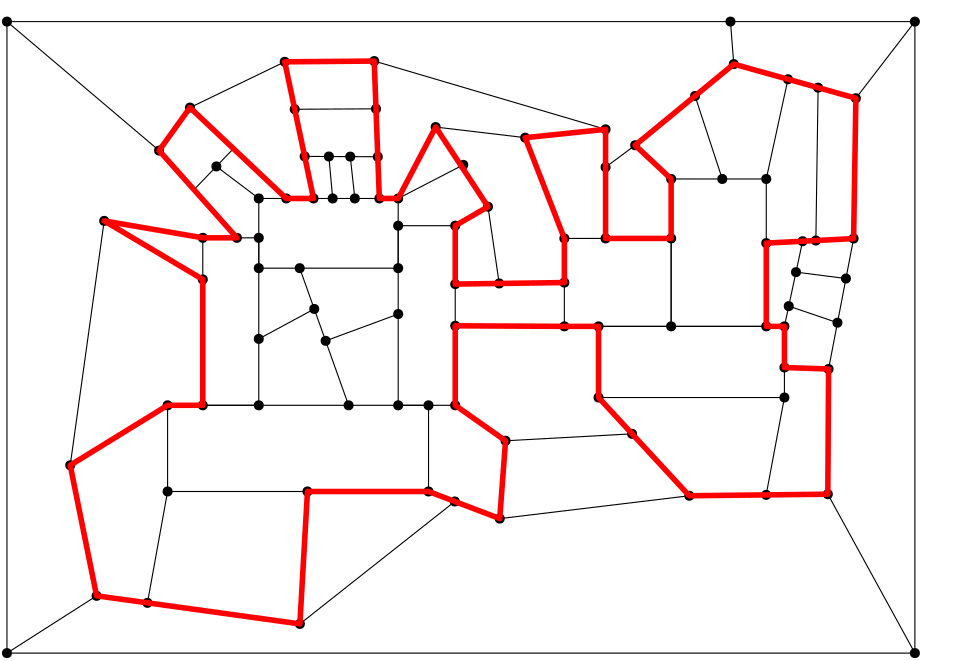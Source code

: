 <?xml version="1.0"?>
<!DOCTYPE ipe SYSTEM "ipe.dtd">
<ipe version="70206" creator="Ipe 7.2.7">
<info created="D:20180929072549" modified="D:20190201055708"/>
<preamble>\usepackage{kpfonts}</preamble>
<ipestyle name="basic">
<symbol name="arrow/arc(spx)">
<path stroke="sym-stroke" fill="sym-stroke" pen="sym-pen">
0 0 m
-1 0.333 l
-1 -0.333 l
h
</path>
</symbol>
<symbol name="arrow/farc(spx)">
<path stroke="sym-stroke" fill="white" pen="sym-pen">
0 0 m
-1 0.333 l
-1 -0.333 l
h
</path>
</symbol>
<symbol name="arrow/ptarc(spx)">
<path stroke="sym-stroke" fill="sym-stroke" pen="sym-pen">
0 0 m
-1 0.333 l
-0.8 0 l
-1 -0.333 l
h
</path>
</symbol>
<symbol name="arrow/fptarc(spx)">
<path stroke="sym-stroke" fill="white" pen="sym-pen">
0 0 m
-1 0.333 l
-0.8 0 l
-1 -0.333 l
h
</path>
</symbol>
<symbol name="mark/circle(sx)" transformations="translations">
<path fill="sym-stroke">
0.6 0 0 0.6 0 0 e
0.4 0 0 0.4 0 0 e
</path>
</symbol>
<symbol name="mark/disk(sx)" transformations="translations">
<path fill="sym-stroke">
0.6 0 0 0.6 0 0 e
</path>
</symbol>
<symbol name="mark/fdisk(sfx)" transformations="translations">
<group>
<path fill="sym-fill">
0.5 0 0 0.5 0 0 e
</path>
<path fill="sym-stroke" fillrule="eofill">
0.6 0 0 0.6 0 0 e
0.4 0 0 0.4 0 0 e
</path>
</group>
</symbol>
<symbol name="mark/box(sx)" transformations="translations">
<path fill="sym-stroke" fillrule="eofill">
-0.6 -0.6 m
0.6 -0.6 l
0.6 0.6 l
-0.6 0.6 l
h
-0.4 -0.4 m
0.4 -0.4 l
0.4 0.4 l
-0.4 0.4 l
h
</path>
</symbol>
<symbol name="mark/square(sx)" transformations="translations">
<path fill="sym-stroke">
-0.6 -0.6 m
0.6 -0.6 l
0.6 0.6 l
-0.6 0.6 l
h
</path>
</symbol>
<symbol name="mark/fsquare(sfx)" transformations="translations">
<group>
<path fill="sym-fill">
-0.5 -0.5 m
0.5 -0.5 l
0.5 0.5 l
-0.5 0.5 l
h
</path>
<path fill="sym-stroke" fillrule="eofill">
-0.6 -0.6 m
0.6 -0.6 l
0.6 0.6 l
-0.6 0.6 l
h
-0.4 -0.4 m
0.4 -0.4 l
0.4 0.4 l
-0.4 0.4 l
h
</path>
</group>
</symbol>
<symbol name="mark/cross(sx)" transformations="translations">
<group>
<path fill="sym-stroke">
-0.43 -0.57 m
0.57 0.43 l
0.43 0.57 l
-0.57 -0.43 l
h
</path>
<path fill="sym-stroke">
-0.43 0.57 m
0.57 -0.43 l
0.43 -0.57 l
-0.57 0.43 l
h
</path>
</group>
</symbol>
<symbol name="arrow/fnormal(spx)">
<path stroke="sym-stroke" fill="white" pen="sym-pen">
0 0 m
-1 0.333 l
-1 -0.333 l
h
</path>
</symbol>
<symbol name="arrow/pointed(spx)">
<path stroke="sym-stroke" fill="sym-stroke" pen="sym-pen">
0 0 m
-1 0.333 l
-0.8 0 l
-1 -0.333 l
h
</path>
</symbol>
<symbol name="arrow/fpointed(spx)">
<path stroke="sym-stroke" fill="white" pen="sym-pen">
0 0 m
-1 0.333 l
-0.8 0 l
-1 -0.333 l
h
</path>
</symbol>
<symbol name="arrow/linear(spx)">
<path stroke="sym-stroke" pen="sym-pen">
-1 0.333 m
0 0 l
-1 -0.333 l
</path>
</symbol>
<symbol name="arrow/fdouble(spx)">
<path stroke="sym-stroke" fill="white" pen="sym-pen">
0 0 m
-1 0.333 l
-1 -0.333 l
h
-1 0 m
-2 0.333 l
-2 -0.333 l
h
</path>
</symbol>
<symbol name="arrow/double(spx)">
<path stroke="sym-stroke" fill="sym-stroke" pen="sym-pen">
0 0 m
-1 0.333 l
-1 -0.333 l
h
-1 0 m
-2 0.333 l
-2 -0.333 l
h
</path>
</symbol>
<pen name="heavier" value="0.8"/>
<pen name="fat" value="1.2"/>
<pen name="ultrafat" value="2"/>
<symbolsize name="large" value="5"/>
<symbolsize name="small" value="2"/>
<symbolsize name="tiny" value="1.1"/>
<arrowsize name="large" value="10"/>
<arrowsize name="small" value="5"/>
<arrowsize name="tiny" value="3"/>
<color name="red" value="1 0 0"/>
<color name="green" value="0 1 0"/>
<color name="blue" value="0 0 1"/>
<color name="yellow" value="1 1 0"/>
<color name="orange" value="1 0.647 0"/>
<color name="gold" value="1 0.843 0"/>
<color name="purple" value="0.627 0.125 0.941"/>
<color name="gray" value="0.745"/>
<color name="brown" value="0.647 0.165 0.165"/>
<color name="navy" value="0 0 0.502"/>
<color name="pink" value="1 0.753 0.796"/>
<color name="seagreen" value="0.18 0.545 0.341"/>
<color name="turquoise" value="0.251 0.878 0.816"/>
<color name="violet" value="0.933 0.51 0.933"/>
<color name="darkblue" value="0 0 0.545"/>
<color name="darkcyan" value="0 0.545 0.545"/>
<color name="darkgray" value="0.663"/>
<color name="darkgreen" value="0 0.392 0"/>
<color name="darkmagenta" value="0.545 0 0.545"/>
<color name="darkorange" value="1 0.549 0"/>
<color name="darkred" value="0.545 0 0"/>
<color name="lightblue" value="0.678 0.847 0.902"/>
<color name="lightcyan" value="0.878 1 1"/>
<color name="lightgray" value="0.827"/>
<color name="lightgreen" value="0.565 0.933 0.565"/>
<color name="lightyellow" value="1 1 0.878"/>
<dashstyle name="dashed" value="[4] 0"/>
<dashstyle name="dotted" value="[1 3] 0"/>
<dashstyle name="dash dotted" value="[4 2 1 2] 0"/>
<dashstyle name="dash dot dotted" value="[4 2 1 2 1 2] 0"/>
<textsize name="large" value="\large"/>
<textsize name="small" value="\small"/>
<textsize name="tiny" value="\tiny"/>
<textsize name="Large" value="\Large"/>
<textsize name="LARGE" value="\LARGE"/>
<textsize name="huge" value="\huge"/>
<textsize name="Huge" value="\Huge"/>
<textsize name="footnote" value="\footnotesize"/>
<textstyle name="center" begin="\begin{center}" end="\end{center}"/>
<textstyle name="itemize" begin="\begin{itemize}" end="\end{itemize}"/>
<textstyle name="item" begin="\begin{itemize}\item{}" end="\end{itemize}"/>
<gridsize name="4 pts" value="4"/>
<gridsize name="8 pts (~3 mm)" value="8"/>
<gridsize name="16 pts (~6 mm)" value="16"/>
<gridsize name="32 pts (~12 mm)" value="32"/>
<gridsize name="10 pts (~3.5 mm)" value="10"/>
<gridsize name="20 pts (~7 mm)" value="20"/>
<gridsize name="14 pts (~5 mm)" value="14"/>
<gridsize name="28 pts (~10 mm)" value="28"/>
<gridsize name="56 pts (~20 mm)" value="56"/>
<anglesize name="90 deg" value="90"/>
<anglesize name="60 deg" value="60"/>
<anglesize name="45 deg" value="45"/>
<anglesize name="30 deg" value="30"/>
<anglesize name="22.5 deg" value="22.5"/>
<opacity name="10%" value="0.1"/>
<opacity name="30%" value="0.3"/>
<opacity name="50%" value="0.5"/>
<opacity name="75%" value="0.75"/>
<tiling name="falling" angle="-60" step="4" width="1"/>
<tiling name="rising" angle="30" step="4" width="1"/>
</ipestyle>
<ipestyle name="brew">
<color name="brew1" value="0.552 0.827 0.78"/>
<color name="brew2" value="1 1 0.701"/>
<color name="brew3" value="0.745 0.729 0.854"/>
<color name="brew4" value="0.984 0.501 0.447"/>
<color name="brew5" value="0.501 0.694 0.827"/>
<color name="brew6" value="0.992 0.705 0.384"/>
<color name="brew7" value="0.701 0.87 0.411"/>
<color name="brew8" value="0.988 0.803 0.898"/>
</ipestyle>
<page>
<layer name="alpha"/>
<layer name="tpc0"/>
<layer name="tpc1"/>
<layer name="H"/>
<layer name="tilde-H"/>
<layer name="t0t1"/>
<view layers="alpha" active="alpha"/>
<view layers="alpha tpc0 tpc1" active="tpc0"/>
<view layers="H" active="H"/>
<view layers="tilde-H" active="tilde-H"/>
<view layers="tilde-H t0t1" active="t0t1"/>
<path layer="tpc0" fill="brew1">
157.019 684.193 m
158.662 669.125 l
167.483 669.125 l
166.924 684.142 l
h
</path>
<path fill="brew1">
140.6 684.277 m
143.796 669.125 l
150.685 669.125 l
149.324 684.232 l
h
</path>
<path layer="tpc1" fill="brew8">
165.642 718.589 m
167.483 669.125 l
174.271 669.125 l
187.761 694.831 l
206.603 666.158 l
210.634 638.525 l
234.089 638.851 l
234.089 654.744 l
219.983 691.008 l
248.929 694.012 l
h
</path>
<path fill="brew8">
65.6971 526.072 m
33.424 505.457 l
360.283 505.457 l
328.94 562.664 l
279.061 562.102 l
258.473 584.392 l
212.922 581.896 l
210.825 553.876 l
194.651 560.037 l
138.881 515.968 l
h
</path>
<path fill="brew8">
293.896 732.8 m
295.079 717.496 l
339.043 705.208 l
338.224 654.689 l
329.213 607.721 l
328.94 562.664 l
360.283 505.457 l
360.283 732.8 l
h
</path>
<path fill="brew8">
88.1949 686.366 m
99.3124 701.845 l
133.419 718.315 l
165.642 718.589 l
248.929 694.012 l
248.929 680.377 l
295.079 717.496 l
293.896 732.8 l
33.424 732.8 l
h
</path>
<path fill="brew8">
33.424 732.8 m
33.424 505.457 l
65.6971 526.072 l
56.2009 573.078 l
68.4266 661.053 l
103.927 654.954 l
116.216 654.954 l
88.1949 686.366 l
h
</path>
<path fill="brew1">
99.3124 701.845 m
133.965 669.125 l
143.796 669.125 l
133.419 718.315 l
h
</path>
<path fill="brew1">
319.858 653.732 m
306.78 653.051 l
306.78 623.08 l
313.315 623.08 l
h
</path>
<path fill="brew1">
314.87 630.366 m
332.412 624.397 l
329.213 607.721 l
313.315 608.267 l
313.315 623.08 l
h
</path>
<path fill="brew1">
319.858 653.732 m
338.224 654.689 l
335.463 640.297 l
317.482 642.603 l
h
</path>
<path fill="brew1">
194.806 659.323 m
194.806 638.305 l
210.634 638.525 l
206.603 666.158 l
h
</path>
<path fill="brew1">
194.806 623.286 m
194.806 594.66 l
212.922 581.896 l
258.473 584.392 l
246.399 597.464 l
246.399 623.08 l
h
</path>
<path fill="brew1">
141.611 563.639 m
138.881 515.968 l
194.651 560.037 l
185.194 563.639 l
h
</path>
<path fill="brew1">
68.4266 661.053 m
56.2009 573.078 l
91.2567 594.66 l
103.927 594.66 l
103.927 639.978 l
h
</path>
<path layer="tpc0" fill="brew1">
325.439 709.01 m
324.633 653.981 l
338.224 654.689 l
339.043 705.208 l
h
</path>
<path fill="brew1">
133.419 718.315 m
137.021 701.241 l
166.282 701.393 l
165.642 718.589 l
h
</path>
<path fill="brew1">
246.399 597.464 m
279.061 562.102 l
328.94 562.664 l
329.213 607.721 l
313.315 608.267 l
313.315 597.464 l
h
</path>
<path fill="brew1">
91.2567 594.66 m
56.2009 573.078 l
65.6971 526.072 l
138.881 515.968 l
141.611 563.639 l
91.2567 563.639 l
h
</path>
<path fill="brew1">
194.806 594.66 m
185.194 594.66 l
185.194 563.639 l
210.825 553.876 l
212.922 581.896 l
h
</path>
<path fill="brew1">
103.927 639.978 m
103.927 654.954 l
68.4266 661.053 l
h
</path>
<path fill="brew1">
116.216 654.954 m
88.1949 686.366 l
99.3124 701.845 l
133.965 669.125 l
124.084 669.125 l
124.084 654.954 l
h
</path>
<path fill="brew1">
174.271 659.323 m
174.271 669.125 l
187.761 694.831 l
206.603 666.158 l
194.806 659.323 l
h
</path>
<path fill="brew1">
219.983 691.008 m
248.929 694.012 l
248.929 654.744 l
234.089 654.744 l
h
</path>
<path fill="brew1">
259.579 688.277 m
276.823 674.124 l
290.941 676.142 l
306.78 676.142 l
314.59 712.043 l
295.079 717.496 l
h
</path>
<path fill="brew8">
137.021 701.241 m
140.6 684.277 l
166.924 684.142 l
166.282 701.393 l
h
</path>
<path fill="brew8">
314.59 712.043 m
306.78 676.142 l
306.78 653.051 l
324.633 653.981 l
325.439 709.01 l
h
</path>
<path fill="brew8">
246.399 623.08 m
246.399 597.464 l
313.315 597.464 l
313.315 623.08 l
h
</path>
<path fill="brew8">
272.538 676.142 m
306.78 676.142 l
306.78 623.08 l
272.538 623.08 l
h
</path>
<path fill="brew8">
234.089 654.744 m
234.089 623.08 l
272.538 623.08 l
272.538 654.744 l
h
</path>
<path fill="brew8">
124.084 669.125 m
124.084 644.031 l
174.271 644.031 l
174.271 669.125 l
h
</path>
<path fill="brew8">
194.806 638.305 m
234.089 638.851 l
234.089 623.08 l
194.806 623.286 l
h
</path>
<path fill="brew8">
174.271 659.323 m
194.806 659.323 l
194.806 594.66 l
174.271 594.66 l
h
</path>
<path fill="brew8">
91.2567 594.66 m
91.2567 563.639 l
185.194 563.639 l
185.194 594.66 l
h
</path>
<path fill="brew8">
103.927 654.954 m
103.927 594.66 l
124.084 594.66 l
124.084 654.954 l
h
</path>
<path fill="brew8">
259.579 688.277 m
248.929 680.377 l
</path>
<path layer="alpha" stroke="black">
248.929 680.377 m
259.579 688.277 l
</path>
<path stroke="black">
248.929 694.012 m
165.642 718.589 l
</path>
<path stroke="black">
99.3124 701.845 m
133.419 718.315 l
</path>
<path layer="tpc1" fill="brew1">
259.579 688.277 m
248.929 680.377 l
248.929 654.744 l
272.538 654.744 l
272.538 676.142 l
h
</path>
<path layer="alpha" stroke="black">
234.089 654.744 m
234.089 623.08 l
272.538 623.08 l
272.538 654.744 l
h
</path>
<path stroke="black">
246.399 623.08 m
246.399 597.464 l
313.315 597.464 l
313.315 623.08 l
h
</path>
<path stroke="black">
272.538 623.08 m
272.538 676.142 l
306.78 676.142 l
306.78 623.08 l
h
</path>
<path matrix="1.6 0 0 1.6 -12.1109 -413.958" stroke="black">
85.1219 676.927 m
85.1219 661.243 l
116.489 661.243 l
116.489 676.927 l
h
</path>
<path matrix="1.6 0 0 1.6 -12.1109 -413.958" stroke="black">
116.489 670.801 m
116.489 630.386 l
129.323 630.386 l
129.323 670.801 l
h
</path>
<path matrix="1.6 0 0 1.6 -12.1109 -413.958" stroke="black">
123.316 630.386 m
123.316 610.998 l
64.6048 610.998 l
64.6048 630.386 l
h
</path>
<path matrix="1.6 0 0 1.6 -12.1109 -413.958" stroke="black">
85.1219 668.07 m
85.1219 630.386 l
72.5239 630.386 l
72.5239 668.07 l
h
</path>
<path stroke="black">
281.144 706.027 m
290.941 676.142 l
</path>
<path stroke="black">
306.78 676.142 m
314.59 712.043 l
</path>
<path stroke="black">
325.439 709.01 m
324.633 653.981 l
</path>
<path stroke="black">
138.821 644.031 m
156.42 594.66 l
</path>
<path stroke="black">
148.147 617.867 m
174.271 627.515 l
</path>
<path stroke="black">
144.055 629.349 m
124.084 618.567 l
</path>
<path stroke="black">
212.922 581.896 m
258.473 584.392 l
</path>
<path stroke="black">
187.761 694.831 m
219.983 691.008 l
</path>
<path stroke="black">
206.603 666.158 m
210.634 638.525 l
</path>
<path stroke="black">
210.825 553.876 m
279.061 562.102 l
</path>
<path stroke="black">
138.881 515.968 m
194.651 560.037 l
</path>
<path stroke="black">
338.224 654.689 m
329.213 607.721 l
</path>
<path stroke="black">
313.315 623.08 m
319.858 653.732 l
</path>
<path stroke="black">
317.482 642.603 m
335.463 640.297 l
</path>
<path stroke="black">
314.87 630.366 m
332.412 624.397 l
</path>
<use name="mark/disk(sx)" pos="56.2009 573.078" size="normal" stroke="black"/>
<use name="mark/disk(sx)" pos="68.4266 661.053" size="normal" stroke="black"/>
<use name="mark/disk(sx)" pos="144.055 629.349" size="normal" stroke="black"/>
<use name="mark/disk(sx)" pos="148.147 617.867" size="normal" stroke="black"/>
<use name="mark/disk(sx)" pos="174.271 627.515" size="normal" stroke="black"/>
<use name="mark/disk(sx)" pos="124.084 618.567" size="normal" stroke="black"/>
<use name="mark/disk(sx)" pos="138.821 644.031" size="normal" stroke="black"/>
<use name="mark/disk(sx)" pos="156.42 594.66" size="normal" stroke="black"/>
<use name="mark/disk(sx)" pos="124.084 594.66" size="normal" stroke="black"/>
<use name="mark/disk(sx)" pos="103.927 594.66" size="normal" stroke="black"/>
<use name="mark/disk(sx)" pos="91.2567 594.66" size="normal" stroke="black"/>
<use name="mark/disk(sx)" pos="91.2567 563.639" size="normal" stroke="black"/>
<use name="mark/disk(sx)" pos="141.611 563.639" size="normal" stroke="black"/>
<use name="mark/disk(sx)" pos="185.194 563.639" size="normal" stroke="black"/>
<use name="mark/disk(sx)" pos="194.806 594.66" size="normal" stroke="black"/>
<use name="mark/disk(sx)" pos="185.194 594.66" size="normal" stroke="black"/>
<use name="mark/disk(sx)" pos="174.271 594.66" size="normal" stroke="black"/>
<use name="mark/disk(sx)" pos="174.271 644.031" size="normal" stroke="black"/>
<use name="mark/disk(sx)" pos="174.271 669.125" size="normal" stroke="black"/>
<use name="mark/disk(sx)" pos="174.271 659.323" size="normal" stroke="black"/>
<use name="mark/disk(sx)" pos="143.796 669.125" size="normal" stroke="black"/>
<use name="mark/disk(sx)" pos="133.965 669.125" size="normal" stroke="black"/>
<use name="mark/disk(sx)" pos="124.084 654.954" size="normal" stroke="black"/>
<use name="mark/disk(sx)" pos="116.216 654.954" size="normal" stroke="black"/>
<use name="mark/disk(sx)" pos="103.927 654.954" size="normal" stroke="black"/>
<use name="mark/disk(sx)" pos="88.1949 686.366" size="normal" stroke="black"/>
<use name="mark/disk(sx)" pos="99.3124 701.845" size="normal" stroke="black"/>
<use name="mark/disk(sx)" pos="133.419 718.315" size="normal" stroke="black"/>
<use name="mark/disk(sx)" pos="165.642 718.589" size="normal" stroke="black"/>
<use name="mark/disk(sx)" pos="187.761 694.831" size="normal" stroke="black"/>
<use name="mark/disk(sx)" pos="219.983 691.008" size="normal" stroke="black"/>
<use name="mark/disk(sx)" pos="206.603 666.158" size="normal" stroke="black"/>
<use name="mark/disk(sx)" pos="194.806 638.305" size="normal" stroke="black"/>
<use name="mark/disk(sx)" pos="234.089 638.851" size="normal" stroke="black"/>
<use name="mark/disk(sx)" pos="210.634 638.525" size="normal" stroke="black"/>
<use name="mark/disk(sx)" pos="248.929 694.012" size="normal" stroke="black"/>
<use name="mark/disk(sx)" pos="248.929 654.744" size="normal" stroke="black"/>
<use name="mark/disk(sx)" pos="272.538 654.744" size="normal" stroke="black"/>
<path stroke="black">
174.271 669.125 m
197.692 681.22 l
</path>
<use name="mark/disk(sx)" pos="197.692 681.22" size="normal" stroke="black"/>
<use name="mark/disk(sx)" pos="194.806 623.286" size="normal" stroke="black"/>
<use name="mark/disk(sx)" pos="246.399 623.08" size="normal" stroke="black"/>
<use name="mark/disk(sx)" pos="234.089 623.08" size="normal" stroke="black"/>
<use name="mark/disk(sx)" pos="272.538 623.08" size="normal" stroke="black"/>
<use name="mark/disk(sx)" pos="306.78 623.08" size="normal" stroke="black"/>
<use name="mark/disk(sx)" pos="313.315 623.08" size="normal" stroke="black"/>
<use name="mark/disk(sx)" pos="313.315 608.267" size="normal" stroke="black"/>
<use name="mark/disk(sx)" pos="272.538 676.142" size="normal" stroke="black"/>
<use name="mark/disk(sx)" pos="281.144 706.027" size="normal" stroke="black"/>
<use name="mark/disk(sx)" pos="338.224 654.689" size="normal" stroke="black"/>
<use name="mark/disk(sx)" pos="324.633 653.981" size="normal" stroke="black"/>
<use name="mark/disk(sx)" pos="306.78 676.142" size="normal" stroke="black"/>
<use name="mark/disk(sx)" pos="290.941 676.142" size="normal" stroke="black"/>
<use name="mark/disk(sx)" pos="306.78 653.051" size="normal" stroke="black"/>
<use name="mark/disk(sx)" pos="317.482 642.603" size="normal" stroke="black"/>
<use name="mark/disk(sx)" pos="314.87 630.366" size="normal" stroke="black"/>
<use name="mark/disk(sx)" pos="332.412 624.397" size="normal" stroke="black"/>
<use name="mark/disk(sx)" pos="335.463 640.297" size="normal" stroke="black"/>
<use name="mark/disk(sx)" pos="313.315 597.464" size="normal" stroke="black"/>
<use name="mark/disk(sx)" pos="328.94 562.664" size="normal" stroke="black"/>
<use name="mark/disk(sx)" pos="329.213 607.721" size="normal" stroke="black"/>
<use name="mark/disk(sx)" pos="279.061 562.102" size="normal" stroke="black"/>
<use name="mark/disk(sx)" pos="258.473 584.392" size="normal" stroke="black"/>
<use name="mark/disk(sx)" pos="246.399 597.464" size="normal" stroke="black"/>
<use name="mark/disk(sx)" pos="212.922 581.896" size="normal" stroke="black"/>
<use name="mark/disk(sx)" pos="210.825 553.876" size="normal" stroke="black"/>
<use name="mark/disk(sx)" pos="194.651 560.037" size="normal" stroke="black"/>
<use name="mark/disk(sx)" pos="138.881 515.968" size="normal" stroke="black"/>
<use name="mark/disk(sx)" pos="124.084 644.031" size="normal" stroke="black"/>
<path stroke="black">
140.6 684.277 m
166.924 684.142 l
</path>
<use name="mark/disk(sx)" pos="137.021 701.241" size="normal" stroke="black"/>
<use name="mark/disk(sx)" pos="140.6 684.277" size="normal" stroke="black"/>
<path stroke="black">
33.424 732.8 m
33.424 505.457 l
360.283 505.457 l
360.283 732.8 l
h
</path>
<use name="mark/disk(sx)" pos="33.424 732.8" size="normal" stroke="black"/>
<use name="mark/disk(sx)" pos="360.283 505.457" size="normal" stroke="black"/>
<use name="mark/disk(sx)" pos="33.424 505.457" size="normal" stroke="black"/>
<path stroke="black">
33.424 505.457 m
65.6971 526.072 l
</path>
<path stroke="black">
33.424 732.8 m
88.1949 686.366 l
</path>
<path stroke="black">
339.043 705.208 m
360.283 732.8 l
</path>
<path stroke="black">
328.94 562.664 m
360.283 505.457 l
</path>
<path stroke="black">
157.019 684.193 m
158.662 669.125 l
</path>
<use name="mark/disk(sx)" pos="157.019 684.193" size="normal" stroke="black"/>
<use name="mark/disk(sx)" pos="158.662 669.125" size="normal" stroke="black"/>
<path stroke="black">
100.762 672.278 m
114.957 687.074 l
</path>
<path stroke="black">
124.084 669.125 m
108.809 680.666 l
</path>
<use name="mark/disk(sx)" pos="108.809 680.666" size="normal" stroke="black"/>
<use name="mark/disk(sx)" pos="124.084 669.125" size="normal" stroke="black"/>
<use name="mark/disk(sx)" pos="234.089 654.744" size="normal" stroke="black"/>
<path stroke="black">
313.315 597.464 m
306.743 562.414 l
306.743 562.414 l
</path>
<use name="mark/disk(sx)" pos="306.743 562.414" size="normal" stroke="black"/>
<path stroke="black">
91.2567 563.639 m
84.0035 523.545 l
</path>
<use name="mark/disk(sx)" pos="65.6971 526.072" size="normal" stroke="black"/>
<use name="mark/disk(sx)" pos="84.0035 523.545" size="normal" stroke="black"/>
<use name="mark/disk(sx)" pos="103.927 639.978" size="normal" stroke="black"/>
<use name="mark/disk(sx)" pos="194.806 659.323" size="normal" stroke="black"/>
<use name="mark/disk(sx)" pos="319.858 653.732" size="normal" stroke="black"/>
<use name="mark/disk(sx)" pos="166.924 684.142" size="normal" stroke="black"/>
<use name="mark/disk(sx)" pos="167.483 669.125" size="normal" stroke="black"/>
<path stroke="black">
137.021 701.241 m
166.282 701.393 l
</path>
<use name="mark/disk(sx)" pos="166.282 701.393" size="normal" stroke="black"/>
<use name="mark/disk(sx)" pos="259.579 688.277" size="normal" stroke="black"/>
<use name="mark/disk(sx)" pos="248.929 680.377" size="normal" stroke="black"/>
<path stroke="black">
149.324 684.232 m
150.685 669.125 l
</path>
<use name="mark/disk(sx)" pos="149.324 684.232" size="normal" stroke="black"/>
<use name="mark/disk(sx)" pos="150.685 669.125" size="normal" stroke="black"/>
<path fill="brew8">
68.4266 661.053 m
56.2009 573.078 l
</path>
<path fill="brew8">
56.2009 573.078 m
68.4266 661.053 l
</path>
<path stroke="black">
68.4266 661.053 m
56.2009 573.078 l
</path>
<path layer="H" stroke="black">
248.929 680.377 m
259.579 688.277 l
</path>
<path stroke="black">
248.929 694.012 m
165.642 718.589 l
</path>
<path stroke="black">
99.3124 701.845 m
133.419 718.315 l
</path>
<path stroke="black">
234.089 654.744 m
234.089 623.08 l
272.538 623.08 l
272.538 654.744 l
h
</path>
<path stroke="black">
246.399 623.08 m
246.399 597.464 l
313.315 597.464 l
313.315 623.08 l
h
</path>
<path stroke="black">
272.538 623.08 m
272.538 676.142 l
306.78 676.142 l
306.78 623.08 l
h
</path>
<path matrix="1.6 0 0 1.6 -12.1109 -413.958" stroke="black">
85.1219 676.927 m
85.1219 661.243 l
116.489 661.243 l
116.489 676.927 l
h
</path>
<path matrix="1.6 0 0 1.6 -12.1109 -413.958" stroke="black">
116.489 670.801 m
116.489 630.386 l
129.323 630.386 l
129.323 670.801 l
h
</path>
<path matrix="1.6 0 0 1.6 -12.1109 -413.958" stroke="black">
123.316 630.386 m
123.316 610.998 l
64.6048 610.998 l
64.6048 630.386 l
h
</path>
<path matrix="1.6 0 0 1.6 -12.1109 -413.958" stroke="black">
85.1219 668.07 m
85.1219 630.386 l
72.5239 630.386 l
72.5239 668.07 l
h
</path>
<path stroke="red" pen="ultrafat">
88.1949 686.366 m
99.3124 701.845 l
133.965 669.125 l
143.796 669.125 l
133.419 718.315 l
165.642 718.589 l
167.483 669.125 l
174.271 669.125 l
187.761 694.831 l
206.603 666.158 l
194.806 659.323 l
194.806 638.305 l
234.089 638.851 l
234.089 654.744 l
219.983 691.008 l
248.929 694.012 l
248.929 654.744 l
272.538 654.744 l
272.538 676.142 l
259.579 688.277 l
295.079 717.496 l
339.043 705.208 l
338.224 654.689 l
306.78 653.051 l
306.78 623.08 l
313.315 623.08 l
313.315 608.267 l
329.213 607.721 l
328.94 562.664 l
279.061 562.102 l
246.399 597.464 l
246.399 623.08 l
234.089 623.08 l
194.806 623.286 l
194.806 594.66 l
212.922 581.896 l
210.825 553.876 l
185.194 563.639 l
141.611 563.639 l
138.881 515.968 l
65.6971 526.072 l
56.2009 573.078 l
91.2567 594.66 l
103.927 594.66 l
103.927 639.978 l
68.4266 661.053 l
103.927 654.954 l
116.216 654.954 l
h
</path>
<path stroke="black">
306.78 676.142 m
314.59 712.043 l
</path>
<path stroke="black">
325.439 709.01 m
324.633 653.981 l
</path>
<path stroke="black">
212.922 581.896 m
258.473 584.392 l
</path>
<path stroke="black">
187.761 694.831 m
219.983 691.008 l
</path>
<path stroke="black">
206.603 666.158 m
210.634 638.525 l
</path>
<path stroke="black">
210.825 553.876 m
279.061 562.102 l
</path>
<path stroke="black">
138.881 515.968 m
194.651 560.037 l
</path>
<path stroke="black">
338.224 654.689 m
329.213 607.721 l
</path>
<use name="mark/disk(sx)" pos="56.2009 573.078" size="normal" stroke="black"/>
<use name="mark/disk(sx)" pos="68.4266 661.053" size="normal" stroke="black"/>
<use name="mark/disk(sx)" pos="174.271 627.515" size="normal" stroke="gray"/>
<use name="mark/disk(sx)" pos="124.084 618.567" size="normal" stroke="gray"/>
<use name="mark/disk(sx)" pos="138.821 644.031" size="normal" stroke="gray"/>
<use name="mark/disk(sx)" pos="156.42 594.66" size="normal" stroke="gray"/>
<use name="mark/disk(sx)" pos="124.084 594.66" size="normal" stroke="black"/>
<use name="mark/disk(sx)" pos="103.927 594.66" size="normal" stroke="black"/>
<use name="mark/disk(sx)" pos="91.2567 594.66" size="normal" stroke="black"/>
<use name="mark/disk(sx)" pos="91.2567 563.639" size="normal" stroke="gray"/>
<use name="mark/disk(sx)" pos="141.611 563.639" size="normal" stroke="black"/>
<use name="mark/disk(sx)" pos="185.194 563.639" size="normal" stroke="black"/>
<use name="mark/disk(sx)" pos="194.806 594.66" size="normal" stroke="black"/>
<use name="mark/disk(sx)" pos="185.194 594.66" size="normal" stroke="black"/>
<use name="mark/disk(sx)" pos="174.271 594.66" size="normal" stroke="black"/>
<use name="mark/disk(sx)" pos="174.271 644.031" size="normal" stroke="black"/>
<use name="mark/disk(sx)" pos="174.271 669.125" size="normal" stroke="gray"/>
<use name="mark/disk(sx)" pos="174.271 659.323" size="normal" stroke="black"/>
<use name="mark/disk(sx)" pos="143.796 669.125" size="normal" stroke="black"/>
<use name="mark/disk(sx)" pos="133.965 669.125" size="normal" stroke="black"/>
<use name="mark/disk(sx)" pos="124.084 654.954" size="normal" stroke="black"/>
<use name="mark/disk(sx)" pos="116.216 654.954" size="normal" stroke="black"/>
<use name="mark/disk(sx)" pos="103.927 654.954" size="normal" stroke="black"/>
<use name="mark/disk(sx)" pos="88.1949 686.366" size="normal" stroke="black"/>
<use name="mark/disk(sx)" pos="99.3124 701.845" size="normal" stroke="black"/>
<use name="mark/disk(sx)" pos="133.419 718.315" size="normal" stroke="black"/>
<use name="mark/disk(sx)" pos="165.642 718.589" size="normal" stroke="black"/>
<use name="mark/disk(sx)" pos="187.761 694.831" size="normal" stroke="black"/>
<use name="mark/disk(sx)" pos="219.983 691.008" size="normal" stroke="black"/>
<use name="mark/disk(sx)" pos="206.603 666.158" size="normal" stroke="black"/>
<use name="mark/disk(sx)" pos="194.806 638.305" size="normal" stroke="black"/>
<use name="mark/disk(sx)" pos="234.089 638.851" size="normal" stroke="black"/>
<use name="mark/disk(sx)" pos="210.634 638.525" size="normal" stroke="black"/>
<use name="mark/disk(sx)" pos="248.929 694.012" size="normal" stroke="black"/>
<use name="mark/disk(sx)" pos="248.929 654.744" size="normal" stroke="black"/>
<use name="mark/disk(sx)" pos="272.538 654.744" size="normal" stroke="black"/>
<use name="mark/disk(sx)" pos="194.806 623.286" size="normal" stroke="black"/>
<use name="mark/disk(sx)" pos="246.399 623.08" size="normal" stroke="black"/>
<use name="mark/disk(sx)" pos="234.089 623.08" size="normal" stroke="black"/>
<use name="mark/disk(sx)" pos="272.538 623.08" size="normal" stroke="black"/>
<use name="mark/disk(sx)" pos="306.78 623.08" size="normal" stroke="black"/>
<use name="mark/disk(sx)" pos="313.315 623.08" size="normal" stroke="black"/>
<use name="mark/disk(sx)" pos="313.315 608.267" size="normal" stroke="black"/>
<use name="mark/disk(sx)" pos="272.538 676.142" size="normal" stroke="black"/>
<use name="mark/disk(sx)" pos="281.144 706.027" size="normal" stroke="black"/>
<use name="mark/disk(sx)" pos="295.079 717.496" size="normal" stroke="black"/>
<use name="mark/disk(sx)" pos="314.59 712.043" size="normal" stroke="black"/>
<use name="mark/disk(sx)" pos="325.439 709.01" size="normal" stroke="black"/>
<use name="mark/disk(sx)" pos="339.043 705.208" size="normal" stroke="black"/>
<use name="mark/disk(sx)" pos="338.224 654.689" size="normal" stroke="black"/>
<use name="mark/disk(sx)" pos="324.633 653.981" size="normal" stroke="black"/>
<use name="mark/disk(sx)" pos="306.78 676.142" size="normal" stroke="black"/>
<use name="mark/disk(sx)" pos="290.941 676.142" size="normal" stroke="gray"/>
<use name="mark/disk(sx)" pos="306.78 653.051" size="normal" stroke="black"/>
<use name="mark/disk(sx)" pos="332.412 624.397" size="normal" stroke="gray"/>
<use name="mark/disk(sx)" pos="335.463 640.297" size="normal" stroke="gray"/>
<use name="mark/disk(sx)" pos="313.315 597.464" size="normal" stroke="gray"/>
<use name="mark/disk(sx)" pos="328.94 562.664" size="normal" stroke="black"/>
<use name="mark/disk(sx)" pos="329.213 607.721" size="normal" stroke="black"/>
<use name="mark/disk(sx)" pos="279.061 562.102" size="normal" stroke="black"/>
<use name="mark/disk(sx)" pos="258.473 584.392" size="normal" stroke="black"/>
<use name="mark/disk(sx)" pos="246.399 597.464" size="normal" stroke="black"/>
<use name="mark/disk(sx)" pos="212.922 581.896" size="normal" stroke="black"/>
<use name="mark/disk(sx)" pos="210.825 553.876" size="normal" stroke="black"/>
<use name="mark/disk(sx)" pos="194.651 560.037" size="normal" stroke="black"/>
<use name="mark/disk(sx)" pos="138.881 515.968" size="normal" stroke="black"/>
<use name="mark/disk(sx)" pos="124.084 644.031" size="normal" stroke="black"/>
<path stroke="black">
140.6 684.277 m
166.924 684.142 l
</path>
<use name="mark/disk(sx)" pos="137.021 701.241" size="normal" stroke="black"/>
<use name="mark/disk(sx)" pos="140.6 684.277" size="normal" stroke="black"/>
<use name="mark/disk(sx)" pos="33.424 732.8" size="normal" stroke="black"/>
<use name="mark/disk(sx)" pos="360.283 732.8" size="normal" stroke="black"/>
<use name="mark/disk(sx)" pos="360.283 505.457" size="normal" stroke="black"/>
<use name="mark/disk(sx)" pos="33.424 505.457" size="normal" stroke="black"/>
<path stroke="black">
33.424 505.457 m
65.6971 526.072 l
</path>
<path stroke="black">
33.424 732.8 m
88.1949 686.366 l
</path>
<path stroke="black">
339.043 705.208 m
360.283 732.8 l
</path>
<path stroke="black">
328.94 562.664 m
360.283 505.457 l
</path>
<use name="mark/disk(sx)" pos="157.019 684.193" size="normal" stroke="black"/>
<use name="mark/disk(sx)" pos="158.662 669.125" size="normal" stroke="black"/>
<use name="mark/disk(sx)" pos="124.084 669.125" size="normal" stroke="black"/>
<use name="mark/disk(sx)" pos="234.089 654.744" size="normal" stroke="black"/>
<use name="mark/disk(sx)" pos="306.743 562.414" size="normal" stroke="gray"/>
<use name="mark/disk(sx)" pos="65.6971 526.072" size="normal" stroke="black"/>
<use name="mark/disk(sx)" pos="84.0035 523.545" size="normal" stroke="gray"/>
<use name="mark/disk(sx)" pos="103.927 639.978" size="normal" stroke="black"/>
<path stroke="black">
295.079 717.496 m
293.896 732.8 l
</path>
<use name="mark/disk(sx)" pos="194.806 659.323" size="normal" stroke="black"/>
<use name="mark/disk(sx)" pos="293.896 732.8" size="normal" stroke="black"/>
<use name="mark/disk(sx)" pos="319.858 653.732" size="normal" stroke="black"/>
<use name="mark/disk(sx)" pos="166.924 684.142" size="normal" stroke="black"/>
<use name="mark/disk(sx)" pos="167.483 669.125" size="normal" stroke="black"/>
<path stroke="black">
137.021 701.241 m
166.282 701.393 l
</path>
<use name="mark/disk(sx)" pos="166.282 701.393" size="normal" stroke="black"/>
<use name="mark/disk(sx)" pos="259.579 688.277" size="normal" stroke="black"/>
<use name="mark/disk(sx)" pos="248.929 680.377" size="normal" stroke="black"/>
<use name="mark/disk(sx)" pos="149.324 684.232" size="normal" stroke="black"/>
<use name="mark/disk(sx)" pos="150.685 669.125" size="normal" stroke="black"/>
<path fill="brew8">
68.4266 661.053 m
56.2009 573.078 l
</path>
<path fill="brew8">
56.2009 573.078 m
68.4266 661.053 l
</path>
<path stroke="black">
68.4266 661.053 m
56.2009 573.078 l
</path>
<use name="mark/disk(sx)" pos="197.692 681.22" size="normal" stroke="gray"/>
<path layer="tilde-H" stroke="gray">
248.929 680.377 m
259.579 688.277 l
</path>
<path stroke="gray">
248.929 694.012 m
165.642 718.589 l
</path>
<path stroke="gray">
99.3124 701.845 m
133.419 718.315 l
</path>
<path stroke="gray">
234.089 654.744 m
234.089 623.08 l
272.538 623.08 l
272.538 654.744 l
h
</path>
<path stroke="gray">
246.399 623.08 m
246.399 597.464 l
313.315 597.464 l
313.315 623.08 l
h
</path>
<path stroke="gray">
272.538 623.08 m
272.538 676.142 l
306.78 676.142 l
306.78 623.08 l
h
</path>
<path matrix="1.6 0 0 1.6 -12.1109 -413.958" stroke="gray">
85.1219 676.927 m
85.1219 661.243 l
116.489 661.243 l
116.489 676.927 l
h
</path>
<path matrix="1.6 0 0 1.6 -12.1109 -413.958" stroke="gray">
116.489 670.801 m
116.489 630.386 l
129.323 630.386 l
129.323 670.801 l
h
</path>
<path matrix="1.6 0 0 1.6 -12.1109 -413.958" stroke="gray">
123.316 630.386 m
123.316 610.998 l
64.6048 610.998 l
64.6048 630.386 l
h
</path>
<path matrix="1.6 0 0 1.6 -12.1109 -413.958" stroke="gray">
85.1219 668.07 m
85.1219 630.386 l
72.5239 630.386 l
72.5239 668.07 l
h
</path>
<path stroke="red" pen="ultrafat">
88.1949 686.366 m
99.3124 701.845 l
133.965 669.125 l
143.796 669.125 l
133.419 718.315 l
165.642 718.589 l
167.483 669.125 l
174.271 669.125 l
187.761 694.831 l
206.603 666.158 l
194.806 659.323 l
194.806 638.305 l
234.089 638.851 l
234.089 654.744 l
219.983 691.008 l
248.929 694.012 l
248.929 654.744 l
272.538 654.744 l
272.538 676.142 l
259.579 688.277 l
295.079 717.496 l
339.043 705.208 l
338.224 654.689 l
306.78 653.051 l
306.78 623.08 l
313.315 623.08 l
313.315 608.267 l
329.213 607.721 l
328.94 562.664 l
279.061 562.102 l
246.399 597.464 l
246.399 623.08 l
234.089 623.08 l
194.806 623.286 l
194.806 594.66 l
212.922 581.896 l
210.825 553.876 l
185.194 563.639 l
141.611 563.639 l
138.881 515.968 l
65.6971 526.072 l
56.2009 573.078 l
91.2567 594.66 l
103.927 594.66 l
103.927 639.978 l
68.4266 661.053 l
103.927 654.954 l
116.216 654.954 l
h
</path>
<path stroke="gray">
306.78 676.142 m
314.59 712.043 l
</path>
<path stroke="gray">
325.439 709.01 m
324.633 653.981 l
</path>
<path stroke="gray">
212.922 581.896 m
258.473 584.392 l
</path>
<path stroke="gray">
187.761 694.831 m
219.983 691.008 l
</path>
<path stroke="gray">
206.603 666.158 m
210.634 638.525 l
</path>
<path stroke="gray">
210.825 553.876 m
279.061 562.102 l
</path>
<path stroke="gray">
138.881 515.968 m
194.651 560.037 l
</path>
<path stroke="gray">
338.224 654.689 m
329.213 607.721 l
</path>
<use name="mark/disk(sx)" pos="174.271 627.515" size="normal" stroke="gray"/>
<use name="mark/disk(sx)" pos="124.084 618.567" size="normal" stroke="gray"/>
<use name="mark/disk(sx)" pos="138.821 644.031" size="normal" stroke="gray"/>
<use name="mark/disk(sx)" pos="156.42 594.66" size="normal" stroke="gray"/>
<use name="mark/disk(sx)" pos="124.084 594.66" size="normal" stroke="gray"/>
<use name="mark/disk(sx)" pos="103.927 594.66" size="normal" stroke="gray"/>
<use name="mark/disk(sx)" pos="91.2567 594.66" size="normal" stroke="gray"/>
<use name="mark/disk(sx)" pos="185.194 563.639" size="normal" stroke="gray"/>
<use name="mark/disk(sx)" pos="194.806 594.66" size="normal" stroke="gray"/>
<use name="mark/disk(sx)" pos="185.194 594.66" size="normal" stroke="gray"/>
<use name="mark/disk(sx)" pos="174.271 594.66" size="normal" stroke="gray"/>
<use name="mark/disk(sx)" pos="174.271 644.031" size="normal" stroke="gray"/>
<use name="mark/disk(sx)" pos="174.271 669.125" size="normal" stroke="gray"/>
<use name="mark/disk(sx)" pos="174.271 659.323" size="normal" stroke="gray"/>
<use name="mark/disk(sx)" pos="133.965 669.125" size="normal" stroke="gray"/>
<use name="mark/disk(sx)" pos="124.084 654.954" size="normal" stroke="gray"/>
<use name="mark/disk(sx)" pos="116.216 654.954" size="normal" stroke="gray"/>
<use name="mark/disk(sx)" pos="88.1949 686.366" size="normal" stroke="gray"/>
<use name="mark/disk(sx)" pos="99.3124 701.845" size="normal" stroke="gray"/>
<use name="mark/disk(sx)" pos="187.761 694.831" size="normal" stroke="gray"/>
<use name="mark/disk(sx)" pos="219.983 691.008" size="normal" stroke="gray"/>
<use name="mark/disk(sx)" pos="194.806 638.305" size="normal" stroke="gray"/>
<use name="mark/disk(sx)" pos="234.089 638.851" size="normal" stroke="gray"/>
<use name="mark/disk(sx)" pos="248.929 694.012" size="normal" stroke="gray"/>
<use name="mark/disk(sx)" pos="248.929 654.744" size="normal" stroke="gray"/>
<use name="mark/disk(sx)" pos="272.538 654.744" size="normal" stroke="gray"/>
<use name="mark/disk(sx)" pos="194.806 623.286" size="normal" stroke="gray"/>
<use name="mark/disk(sx)" pos="246.399 623.08" size="normal" stroke="gray"/>
<use name="mark/disk(sx)" pos="234.089 623.08" size="normal" stroke="gray"/>
<use name="mark/disk(sx)" pos="272.538 623.08" size="normal" stroke="gray"/>
<use name="mark/disk(sx)" pos="306.78 623.08" size="normal" stroke="gray"/>
<use name="mark/disk(sx)" pos="313.315 623.08" size="normal" stroke="gray"/>
<use name="mark/disk(sx)" pos="313.315 608.267" size="normal" stroke="gray"/>
<use name="mark/disk(sx)" pos="272.538 676.142" size="normal" stroke="gray"/>
<use name="mark/disk(sx)" pos="281.144 706.027" size="normal" stroke="gray"/>
<use name="mark/disk(sx)" pos="295.079 717.496" size="normal" stroke="gray"/>
<use name="mark/disk(sx)" pos="306.78 676.142" size="normal" stroke="gray"/>
<use name="mark/disk(sx)" pos="290.941 676.142" size="normal" stroke="gray"/>
<use name="mark/disk(sx)" pos="306.78 653.051" size="normal" stroke="gray"/>
<use name="mark/disk(sx)" pos="332.412 624.397" size="normal" stroke="gray"/>
<use name="mark/disk(sx)" pos="335.463 640.297" size="normal" stroke="gray"/>
<use name="mark/disk(sx)" pos="313.315 597.464" size="normal" stroke="gray"/>
<use name="mark/disk(sx)" pos="328.94 562.664" size="normal" stroke="gray"/>
<use name="mark/disk(sx)" pos="329.213 607.721" size="normal" stroke="gray"/>
<use name="mark/disk(sx)" pos="279.061 562.102" size="normal" stroke="gray"/>
<use name="mark/disk(sx)" pos="258.473 584.392" size="normal" stroke="gray"/>
<use name="mark/disk(sx)" pos="246.399 597.464" size="normal" stroke="gray"/>
<use name="mark/disk(sx)" pos="212.922 581.896" size="normal" stroke="gray"/>
<use name="mark/disk(sx)" pos="210.825 553.876" size="normal" stroke="gray"/>
<use name="mark/disk(sx)" pos="124.084 644.031" size="normal" stroke="gray"/>
<path stroke="gray">
140.6 684.277 m
166.924 684.142 l
</path>
<use name="mark/disk(sx)" pos="33.424 732.8" size="normal" stroke="gray"/>
<use name="mark/disk(sx)" pos="360.283 732.8" size="normal" stroke="gray"/>
<use name="mark/disk(sx)" pos="360.283 505.457" size="normal" stroke="gray"/>
<use name="mark/disk(sx)" pos="33.424 505.457" size="normal" stroke="gray"/>
<path stroke="gray">
33.424 505.457 m
65.6971 526.072 l
</path>
<path stroke="gray">
33.424 732.8 m
88.1949 686.366 l
</path>
<path stroke="gray">
339.043 705.208 m
360.283 732.8 l
</path>
<path stroke="gray">
328.94 562.664 m
360.283 505.457 l
</path>
<use name="mark/disk(sx)" pos="124.084 669.125" size="normal" stroke="gray"/>
<use name="mark/disk(sx)" pos="234.089 654.744" size="normal" stroke="gray"/>
<use name="mark/disk(sx)" pos="306.743 562.414" size="normal" stroke="gray"/>
<use name="mark/disk(sx)" pos="65.6971 526.072" size="normal" stroke="gray"/>
<use name="mark/disk(sx)" pos="84.0035 523.545" size="normal" stroke="gray"/>
<path stroke="gray">
295.079 717.496 m
293.896 732.8 l
</path>
<use name="mark/disk(sx)" pos="194.806 659.323" size="normal" stroke="gray"/>
<use name="mark/disk(sx)" pos="293.896 732.8" size="normal" stroke="gray"/>
<path stroke="gray">
137.021 701.241 m
166.282 701.393 l
</path>
<use name="mark/disk(sx)" pos="259.579 688.277" size="normal" stroke="gray"/>
<use name="mark/disk(sx)" pos="248.929 680.377" size="normal" stroke="gray"/>
<path fill="brew8">
68.4266 661.053 m
56.2009 573.078 l
</path>
<path fill="brew8">
56.2009 573.078 m
68.4266 661.053 l
</path>
<path stroke="gray">
68.4266 661.053 m
56.2009 573.078 l
</path>
<use name="mark/disk(sx)" pos="197.692 681.22" size="normal" stroke="gray"/>
<path stroke="brew4" pen="ultrafat">
234.089 654.744 m
248.929 654.744 l
</path>
<path stroke="brew4" pen="ultrafat">
137.021 701.241 m
166.282 701.393 l
</path>
<path stroke="brew4" pen="ultrafat">
246.399 597.464 m
313.315 597.464 l
313.315 608.267 l
</path>
<group>
<path stroke="brew4" pen="ultrafat">
194.806 638.305 m
194.806 623.286 l
</path>
<path stroke="brew4" pen="ultrafat">
234.089 638.851 m
234.089 623.08 l
</path>
<path stroke="brew4" pen="ultrafat">
91.2568 594.66 m
91.2568 563.639 l
141.611 563.639 l
</path>
<path stroke="brew4" pen="ultrafat">
212.922 581.896 m
258.473 584.392 l
</path>
<path stroke="brew4" pen="ultrafat">
210.825 553.876 m
279.061 562.102 l
</path>
<path stroke="brew4" pen="ultrafat">
324.633 653.981 m
325.439 709.01 l
</path>
<path stroke="brew4" pen="ultrafat">
103.927 654.954 m
103.927 639.978 l
</path>
<path stroke="brew4" pen="ultrafat">
187.761 694.831 m
219.983 691.008 l
</path>
<path stroke="brew4" pen="ultrafat">
165.642 718.589 m
248.929 694.012 l
</path>
<path stroke="brew4" pen="ultrafat">
99.3124 701.845 m
133.419 718.315 l
</path>
</group>
<use layer="t0t1" name="mark/square(sx)" pos="150.978 630.52" size="large" stroke="brew5"/>
<use name="mark/square(sx)" pos="150.765 709.393" size="large" stroke="brew5"/>
<use name="mark/square(sx)" pos="97.4035 649.866" size="large" stroke="brew5"/>
<use name="mark/square(sx)" pos="96.7657 545.269" size="large" stroke="brew5"/>
<use name="mark/square(sx)" pos="211.993 630.733" size="large" stroke="brew5"/>
<use name="mark/square(sx)" pos="285.764 648.591" size="large" stroke="brew5"/>
<use name="mark/square(sx)" pos="301.496 581.623" size="large" stroke="brew5"/>
<use name="mark/square(sx)" pos="332.747 681.756" size="large" stroke="brew5"/>
<path stroke="brew5" pen="ultrafat">
150.765 709.393 m
155.655 657.095
150.978 630.52 c
</path>
<path stroke="brew5" pen="ultrafat">
150.978 630.52 m
131.419 646.89
97.4035 649.866 c
</path>
<path stroke="brew5" pen="ultrafat">
150.978 630.52 m
126.104 579.072
96.7657 545.269 c
</path>
<path stroke="brew5" pen="ultrafat">
150.978 630.52 m
211.993 630.733 l
</path>
<path stroke="brew5" pen="ultrafat">
211.993 630.733 m
266.205 630.308
285.764 648.591 c
</path>
<path stroke="brew5" pen="ultrafat">
285.764 648.591 m
286.189 609.473
301.496 581.623 c
</path>
<path stroke="brew5" pen="ultrafat">
285.764 648.591 m
313.614 683.457
332.747 681.756 c
</path>
<use name="mark/square(sx)" pos="219.859 604.371" size="large" stroke="brew7"/>
<use name="mark/square(sx)" pos="238.992 571.631" size="large" stroke="brew7"/>
<use name="mark/square(sx)" pos="214.969 661.772" size="large" stroke="brew7"/>
<use name="mark/square(sx)" pos="238.567 674.315" size="large" stroke="brew5"/>
<path stroke="brew5" pen="ultrafat">
238.567 674.315 m
243.882 645.615
251.11 641.15
285.764 648.591 c
</path>
<path layer="tilde-H" stroke="brew4" pen="ultrafat">
248.929 680.377 m
259.579 688.277 l
</path>
<use layer="t0t1" name="mark/square(sx)" pos="125.466 692.811" size="large" stroke="brew7"/>
<use name="mark/square(sx)" pos="259.827 671.126" size="large" stroke="brew7"/>
<use name="mark/square(sx)" pos="240.481 725.125" size="large" stroke="brew7"/>
<path stroke="brew7" pen="ultrafat">
240.481 725.125 m
254.725 703.228
254.725 686.22
259.827 671.126 c
</path>
<path stroke="brew7" pen="ultrafat">
240.481 725.125 m
113.136 742.771
108.884 719.598
125.466 692.811 c
</path>
<path stroke="brew7" pen="ultrafat">
240.481 725.125 m
344.89 730.534
360.956 715.425
353.156 541.23
317.228 519.333
255.575 536.34
238.992 571.631 c
</path>
<path stroke="brew7" pen="ultrafat">
238.992 571.631 m
219.859 604.371 l
</path>
<path layer="tilde-H" stroke="brew4" pen="ultrafat">
338.224 654.689 m
329.213 607.721 l
</path>
<use layer="t0t1" name="mark/square(sx)" pos="319.58 634.295" size="large" stroke="brew7"/>
<use name="mark/square(sx)" pos="194.571 702.762" size="large" stroke="brew7"/>
<path stroke="brew7" pen="ultrafat">
240.481 725.125 m
194.571 702.762 l
</path>
<path stroke="brew7" pen="ultrafat">
194.571 702.762 m
209.001 696.725
214.969 661.772 c
</path>
<path stroke="brew7" pen="ultrafat">
319.58 634.295 m
347.998 635.178
355.213 709.094
331.949 728.972
240.481 725.125 c
</path>
<path layer="tilde-H" stroke="brew4" pen="ultrafat">
56.2009 573.078 m
68.4266 661.053 l
</path>
<use name="mark/disk(sx)" pos="68.4266 661.053" size="normal" stroke="gray"/>
<use name="mark/disk(sx)" pos="56.2009 573.078" size="normal" stroke="gray"/>
<path stroke="brew4" pen="ultrafat">
210.634 638.525 m
206.603 666.158 l
</path>
<use name="mark/disk(sx)" pos="206.603 666.158" size="normal" stroke="gray"/>
<use name="mark/disk(sx)" pos="210.634 638.525" size="normal" stroke="gray"/>
<path stroke="brew4" pen="ultrafat">
138.881 515.968 m
194.651 560.037 l
</path>
<use name="mark/disk(sx)" pos="138.881 515.968" size="normal" stroke="gray"/>
<use name="mark/disk(sx)" pos="194.651 560.037" size="normal" stroke="gray"/>
<path layer="tpc0" stroke="black" fill="brew1">
293.896 732.8 m
295.079 717.496 l
339.043 705.208 l
360.283 732.8 l
</path>
<path layer="alpha" stroke="black">
295.079 717.496 m
293.896 732.8 l
</path>
<use name="mark/disk(sx)" pos="293.896 732.8" size="normal" stroke="black"/>
<use name="mark/disk(sx)" pos="314.59 712.043" size="normal" stroke="black"/>
<use name="mark/disk(sx)" pos="325.439 709.01" size="normal" stroke="black"/>
<use name="mark/disk(sx)" pos="339.043 705.208" size="normal" stroke="black"/>
<use name="mark/disk(sx)" pos="295.079 717.496" size="normal" stroke="black"/>
<use name="mark/disk(sx)" pos="360.283 732.8" size="normal" stroke="black"/>
<path layer="H" stroke="black">
293.896 732.8 m
33.424 732.8 l
33.424 505.457 l
360.283 505.457 l
360.283 732.8 l
</path>
<path layer="tilde-H" stroke="gray">
293.896 732.8 m
33.424 732.8 l
33.424 505.457 l
360.283 505.457 l
360.283 732.8 l
</path>
<path layer="t0t1" stroke="brew7" pen="ultrafat">
240.481 725.125 m
138.178 746.839
55.5399 732.965
41.968 677.773
42.2696 629.517
84.1917 616.85 c
</path>
<use matrix="1 0 0 1 -41.2743 -75.9611" name="mark/square(sx)" pos="125.466 692.811" size="large" stroke="brew7"/>
<path stroke="brew7" pen="ultrafat">
240.481 725.125 m
294.707 744.124
354.423 731.457
375.837 697.075
374.329 598.452
363.471 522.751
310.39 503.751
238.911 517.624
155.067 549.292 c
</path>
<use matrix="1 0 0 1 29.6012 -143.519" name="mark/square(sx)" pos="125.466 692.811" size="large" stroke="brew7"/>
<use layer="H" matrix="1 0 0 1 10.503 40.201" name="mark/disk(sx)" pos="138.821 644.031" size="normal" stroke="gray"/>
<use matrix="1 0 0 1 18.198 40.162" name="mark/disk(sx)" pos="138.821 644.031" size="normal" stroke="gray"/>
<use matrix="1 0 0 1 11.864 25.094" name="mark/disk(sx)" pos="138.821 644.031" size="normal" stroke="gray"/>
<use matrix="1 0 0 1 19.841 25.094" name="mark/disk(sx)" pos="138.821 644.031" size="normal" stroke="gray"/>
<path layer="tilde-H" stroke="brew4" pen="ultrafat">
140.6 684.277 m
166.924 684.142 l
</path>
<use name="mark/disk(sx)" pos="140.6 684.277" size="normal" stroke="gray"/>
<use name="mark/disk(sx)" pos="149.324 684.232" size="normal" stroke="gray"/>
<use name="mark/disk(sx)" pos="133.419 718.315" size="normal" stroke="gray"/>
<use name="mark/disk(sx)" pos="165.642 718.589" size="normal" stroke="gray"/>
<use name="mark/disk(sx)" pos="166.282 701.393" size="normal" stroke="gray"/>
<use name="mark/disk(sx)" pos="157.019 684.193" size="normal" stroke="gray"/>
<use name="mark/disk(sx)" pos="166.924 684.142" size="normal" stroke="gray"/>
<use name="mark/disk(sx)" pos="137.021 701.241" size="normal" stroke="gray"/>
<use name="mark/disk(sx)" pos="103.927 654.954" size="normal" stroke="gray"/>
<use name="mark/disk(sx)" pos="103.927 639.978" size="normal" stroke="gray"/>
<use name="mark/disk(sx)" pos="338.224 654.689" size="normal" stroke="gray"/>
<use name="mark/disk(sx)" pos="324.633 653.981" size="normal" stroke="gray"/>
<use name="mark/disk(sx)" pos="319.858 653.732" size="normal" stroke="gray"/>
<use name="mark/disk(sx)" pos="314.59 712.043" size="normal" stroke="gray"/>
<use name="mark/disk(sx)" pos="325.439 709.01" size="normal" stroke="gray"/>
<use name="mark/disk(sx)" pos="339.043 705.208" size="normal" stroke="gray"/>
<use name="mark/disk(sx)" pos="141.611 563.639" size="normal" stroke="gray"/>
<use name="mark/disk(sx)" pos="91.2567 563.639" size="normal" stroke="gray"/>
<use layer="t0t1" name="mark/square(sx)" pos="152.169 692.096" size="large" stroke="brew5"/>
<path layer="tilde-H" stroke="brew4" pen="ultrafat">
143.796 669.125 m
167.483 669.125 l
</path>
<use name="mark/disk(sx)" pos="158.662 669.125" size="normal" stroke="gray"/>
<use name="mark/disk(sx)" pos="143.796 669.125" size="normal" stroke="gray"/>
<use name="mark/disk(sx)" pos="150.685 669.125" size="normal" stroke="gray"/>
<use name="mark/disk(sx)" pos="167.483 669.125" size="normal" stroke="gray"/>
<use layer="t0t1" name="mark/square(sx)" pos="153.007 676.198" size="large" stroke="brew5"/>
<path layer="alpha" stroke="red" pen="ultrafat">
88.1949 686.366 m
99.3124 701.845 l
133.965 669.125 l
143.796 669.125 l
133.419 718.315 l
165.642 718.589 l
167.483 669.125 l
174.271 669.125 l
187.761 694.831 l
206.603 666.158 l
194.806 659.323 l
194.806 638.305 l
234.089 638.851 l
234.089 654.744 l
219.983 691.008 l
248.929 694.012 l
248.929 654.744 l
272.538 654.744 l
272.538 676.142 l
259.579 688.277 l
295.079 717.496 l
339.043 705.208 l
338.224 654.689 l
306.78 653.051 l
306.78 623.08 l
313.315 623.08 l
313.315 608.267 l
329.213 607.721 l
328.94 562.664 l
279.061 562.102 l
246.399 597.464 l
246.399 623.08 l
234.089 623.08 l
194.806 623.286 l
194.806 594.66 l
212.922 581.896 l
210.825 553.876 l
185.194 563.639 l
141.611 563.639 l
138.881 515.968 l
65.6971 526.072 l
56.2009 573.078 l
91.2567 594.66 l
103.927 594.66 l
103.927 639.978 l
68.4266 661.053 l
103.927 654.954 l
116.216 654.954 l
h
</path>
</page>
</ipe>
